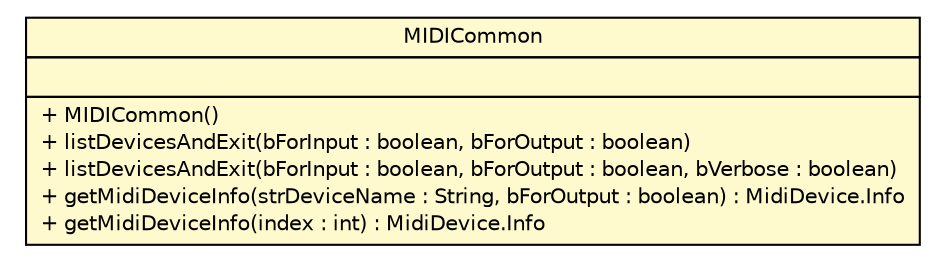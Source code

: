 #!/usr/local/bin/dot
#
# Class diagram 
# Generated by UMLGraph version R5_6 (http://www.umlgraph.org/)
#

digraph G {
	edge [fontname="Helvetica",fontsize=10,labelfontname="Helvetica",labelfontsize=10];
	node [fontname="Helvetica",fontsize=10,shape=plaintext];
	nodesep=0.25;
	ranksep=0.5;
	// com.xley.lfosc.midi.MIDICommon
	c777 [label=<<table title="com.xley.lfosc.midi.MIDICommon" border="0" cellborder="1" cellspacing="0" cellpadding="2" port="p" bgcolor="lemonChiffon" href="./MIDICommon.html">
		<tr><td><table border="0" cellspacing="0" cellpadding="1">
<tr><td align="center" balign="center"> MIDICommon </td></tr>
		</table></td></tr>
		<tr><td><table border="0" cellspacing="0" cellpadding="1">
<tr><td align="left" balign="left">  </td></tr>
		</table></td></tr>
		<tr><td><table border="0" cellspacing="0" cellpadding="1">
<tr><td align="left" balign="left"> + MIDICommon() </td></tr>
<tr><td align="left" balign="left"> + listDevicesAndExit(bForInput : boolean, bForOutput : boolean) </td></tr>
<tr><td align="left" balign="left"> + listDevicesAndExit(bForInput : boolean, bForOutput : boolean, bVerbose : boolean) </td></tr>
<tr><td align="left" balign="left"> + getMidiDeviceInfo(strDeviceName : String, bForOutput : boolean) : MidiDevice.Info </td></tr>
<tr><td align="left" balign="left"> + getMidiDeviceInfo(index : int) : MidiDevice.Info </td></tr>
		</table></td></tr>
		</table>>, URL="./MIDICommon.html", fontname="Helvetica", fontcolor="black", fontsize=10.0];
}

